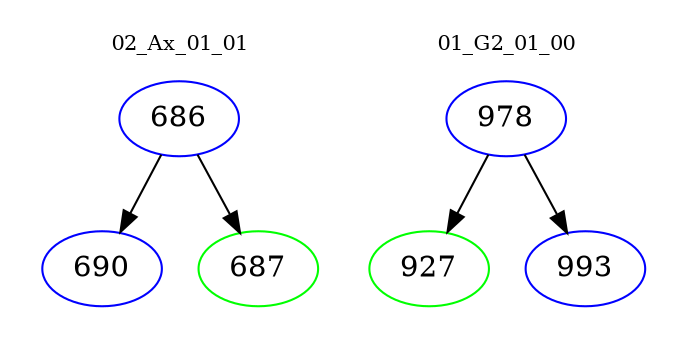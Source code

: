 digraph{
subgraph cluster_0 {
color = white
label = "02_Ax_01_01";
fontsize=10;
T0_686 [label="686", color="blue"]
T0_686 -> T0_690 [color="black"]
T0_690 [label="690", color="blue"]
T0_686 -> T0_687 [color="black"]
T0_687 [label="687", color="green"]
}
subgraph cluster_1 {
color = white
label = "01_G2_01_00";
fontsize=10;
T1_978 [label="978", color="blue"]
T1_978 -> T1_927 [color="black"]
T1_927 [label="927", color="green"]
T1_978 -> T1_993 [color="black"]
T1_993 [label="993", color="blue"]
}
}
